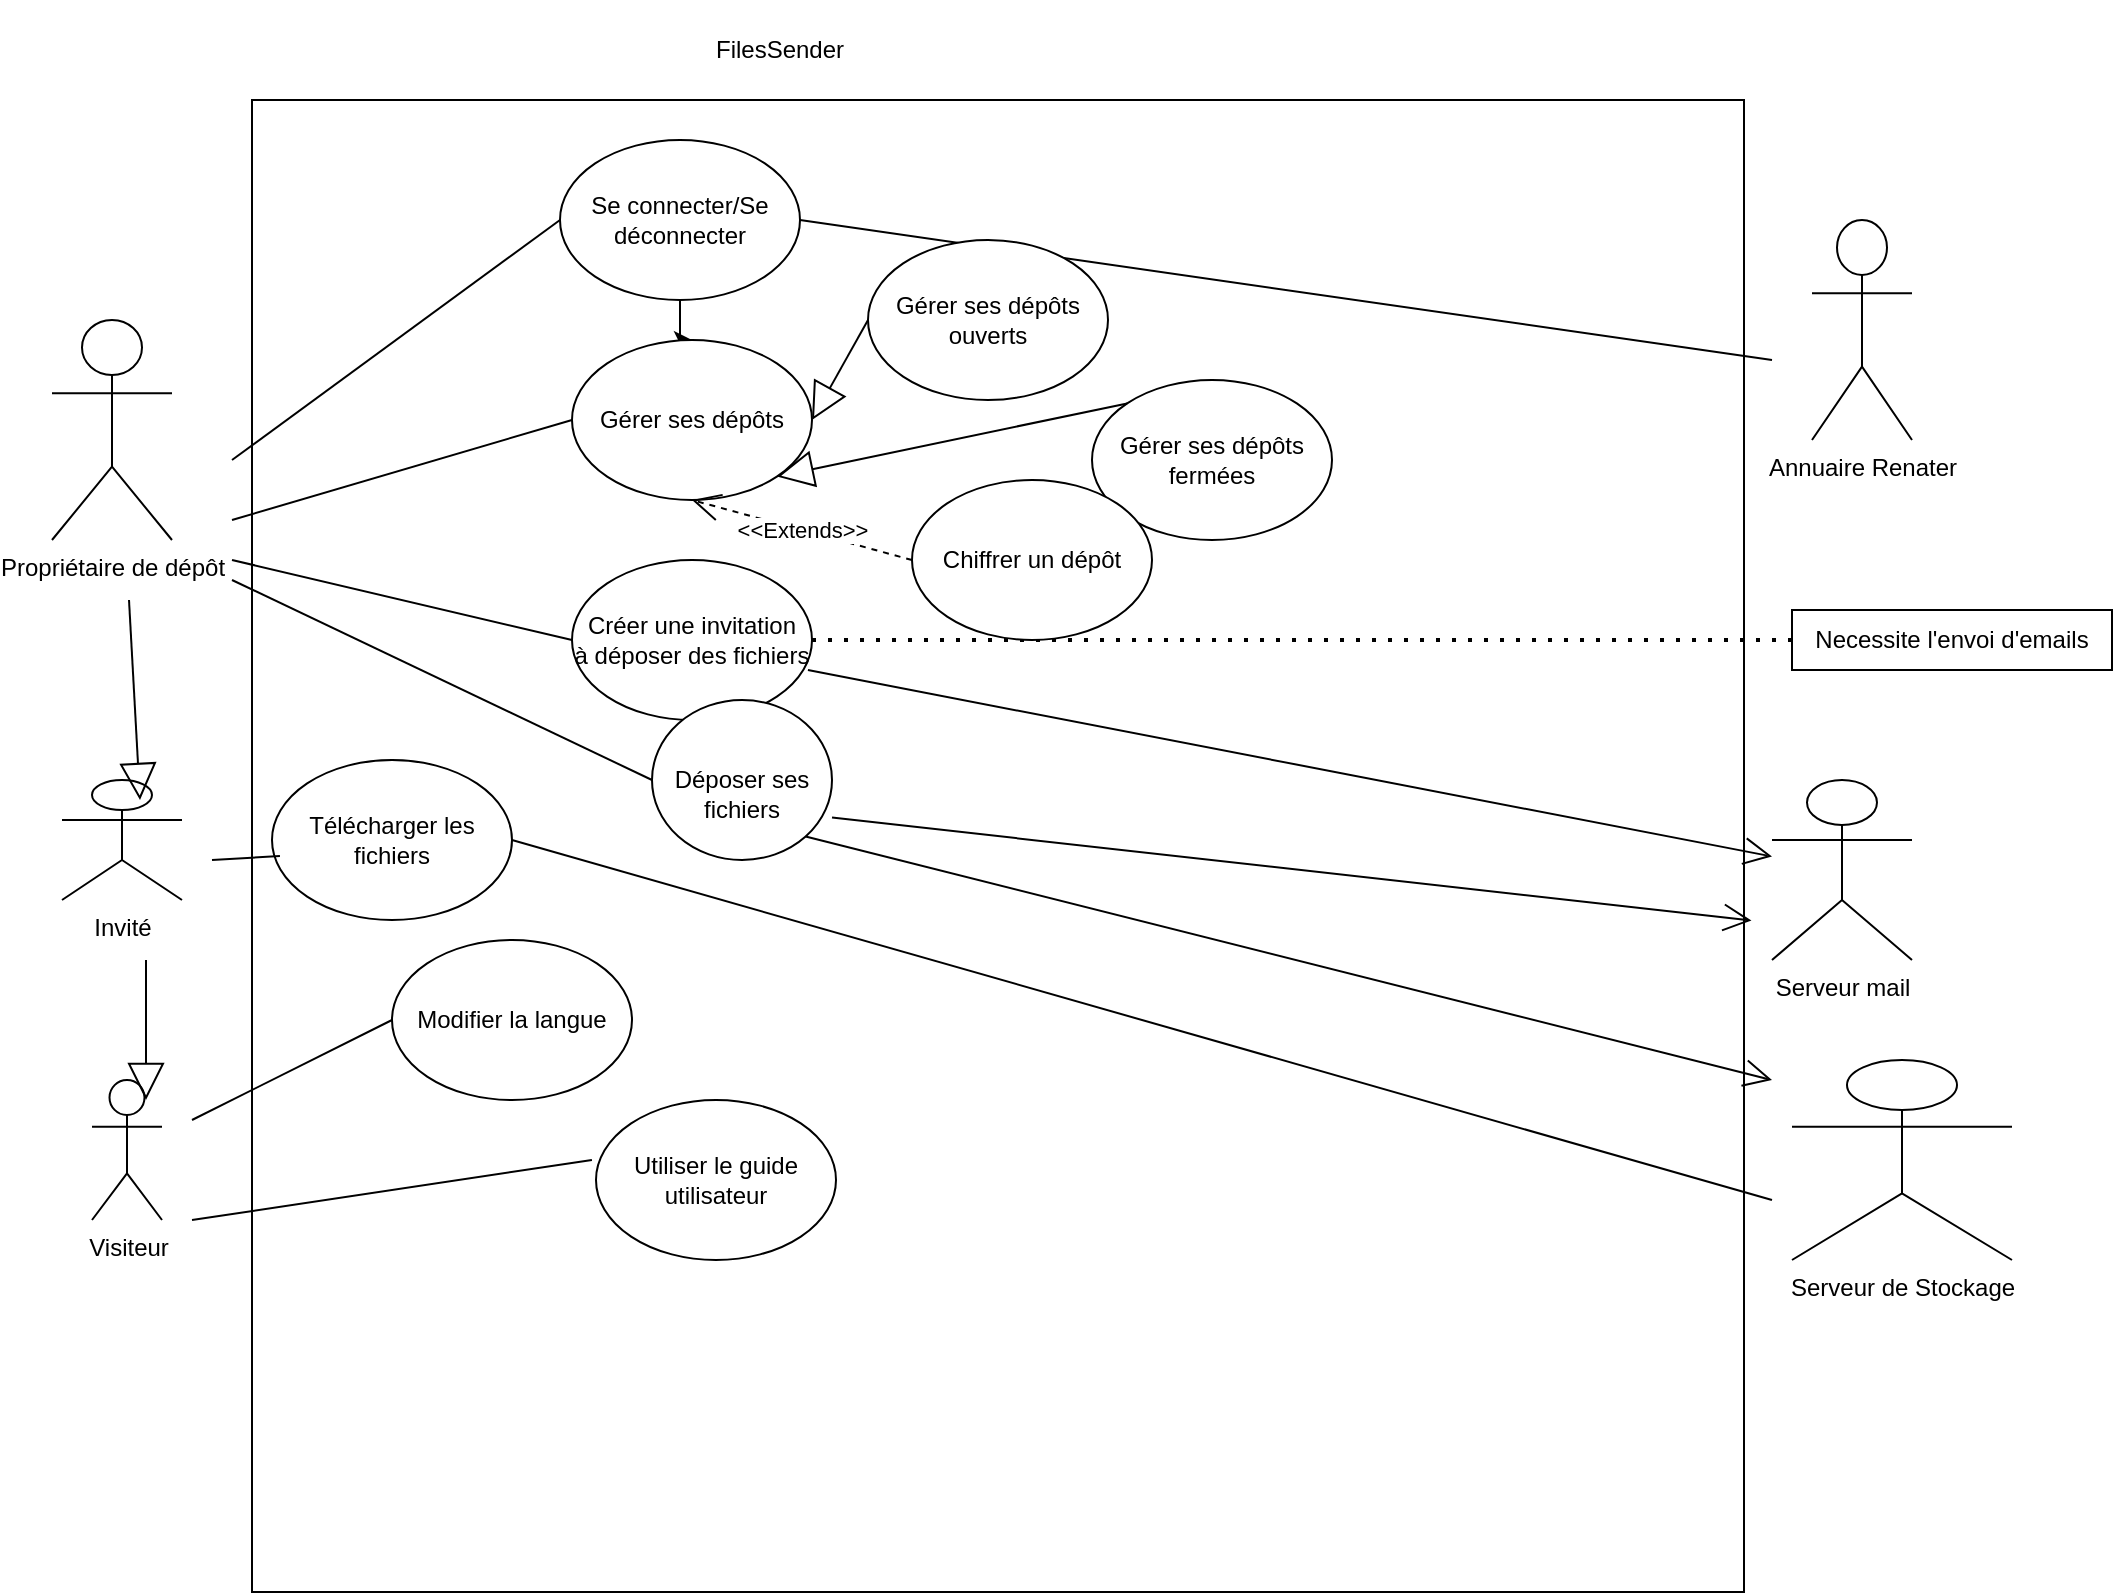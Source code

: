 <mxfile version="24.7.14">
  <diagram name="Page-1" id="_OUiAtpkUEGA_JQShNa9">
    <mxGraphModel dx="1434" dy="796" grid="1" gridSize="10" guides="1" tooltips="1" connect="1" arrows="1" fold="1" page="1" pageScale="1" pageWidth="827" pageHeight="1169" math="0" shadow="0">
      <root>
        <mxCell id="0" />
        <mxCell id="1" parent="0" />
        <mxCell id="WyI29n1xzjbKKyyoh1lB-9" value="" style="whiteSpace=wrap;html=1;aspect=fixed;" parent="1" vertex="1">
          <mxGeometry x="140" y="120" width="746" height="746" as="geometry" />
        </mxCell>
        <mxCell id="UVBDfQGK_jE2caAGnJ7W-25" value="" style="edgeStyle=orthogonalEdgeStyle;rounded=0;orthogonalLoop=1;jettySize=auto;html=1;" parent="1" source="WyI29n1xzjbKKyyoh1lB-1" target="WyI29n1xzjbKKyyoh1lB-5" edge="1">
          <mxGeometry relative="1" as="geometry" />
        </mxCell>
        <mxCell id="WyI29n1xzjbKKyyoh1lB-1" value="Se connecter/Se déconnecter" style="ellipse;whiteSpace=wrap;html=1;" parent="1" vertex="1">
          <mxGeometry x="294" y="140" width="120" height="80" as="geometry" />
        </mxCell>
        <mxCell id="WyI29n1xzjbKKyyoh1lB-2" value="Propriétaire de dépôt " style="shape=umlActor;verticalLabelPosition=bottom;verticalAlign=top;html=1;outlineConnect=0;" parent="1" vertex="1">
          <mxGeometry x="40" y="230" width="60" height="110" as="geometry" />
        </mxCell>
        <mxCell id="WyI29n1xzjbKKyyoh1lB-5" value="Gérer ses dépôts" style="ellipse;whiteSpace=wrap;html=1;" parent="1" vertex="1">
          <mxGeometry x="300" y="240" width="120" height="80" as="geometry" />
        </mxCell>
        <mxCell id="WyI29n1xzjbKKyyoh1lB-7" value="Créer une invitation&lt;br&gt;à déposer des fichiers" style="ellipse;whiteSpace=wrap;html=1;" parent="1" vertex="1">
          <mxGeometry x="300" y="350" width="120" height="80" as="geometry" />
        </mxCell>
        <mxCell id="WyI29n1xzjbKKyyoh1lB-8" value="&lt;br&gt;Déposer ses fichiers " style="ellipse;whiteSpace=wrap;html=1;direction=south;" parent="1" vertex="1">
          <mxGeometry x="340" y="420" width="90" height="80" as="geometry" />
        </mxCell>
        <mxCell id="WyI29n1xzjbKKyyoh1lB-10" value="" style="endArrow=none;html=1;rounded=0;entryX=0;entryY=0.5;entryDx=0;entryDy=0;" parent="1" target="WyI29n1xzjbKKyyoh1lB-1" edge="1">
          <mxGeometry width="50" height="50" relative="1" as="geometry">
            <mxPoint x="130" y="300" as="sourcePoint" />
            <mxPoint x="440" y="430" as="targetPoint" />
          </mxGeometry>
        </mxCell>
        <mxCell id="WyI29n1xzjbKKyyoh1lB-11" value="" style="endArrow=none;html=1;rounded=0;exitX=0.5;exitY=1;exitDx=0;exitDy=0;" parent="1" source="WyI29n1xzjbKKyyoh1lB-8" edge="1">
          <mxGeometry width="50" height="50" relative="1" as="geometry">
            <mxPoint x="390" y="480" as="sourcePoint" />
            <mxPoint x="130" y="360" as="targetPoint" />
          </mxGeometry>
        </mxCell>
        <mxCell id="WyI29n1xzjbKKyyoh1lB-12" value="" style="endArrow=none;html=1;rounded=0;entryX=0;entryY=0.5;entryDx=0;entryDy=0;" parent="1" target="WyI29n1xzjbKKyyoh1lB-7" edge="1">
          <mxGeometry width="50" height="50" relative="1" as="geometry">
            <mxPoint x="130" y="350" as="sourcePoint" />
            <mxPoint x="440" y="430" as="targetPoint" />
          </mxGeometry>
        </mxCell>
        <mxCell id="WyI29n1xzjbKKyyoh1lB-13" value="" style="endArrow=none;html=1;rounded=0;entryX=0;entryY=0.5;entryDx=0;entryDy=0;" parent="1" target="WyI29n1xzjbKKyyoh1lB-5" edge="1">
          <mxGeometry width="50" height="50" relative="1" as="geometry">
            <mxPoint x="130" y="330" as="sourcePoint" />
            <mxPoint x="280" y="280" as="targetPoint" />
          </mxGeometry>
        </mxCell>
        <mxCell id="WyI29n1xzjbKKyyoh1lB-14" value="Annuaire Renater" style="shape=umlActor;verticalLabelPosition=bottom;verticalAlign=top;html=1;outlineConnect=0;" parent="1" vertex="1">
          <mxGeometry x="920" y="180" width="50" height="110" as="geometry" />
        </mxCell>
        <mxCell id="WyI29n1xzjbKKyyoh1lB-15" value="Serveur mail" style="shape=umlActor;verticalLabelPosition=bottom;verticalAlign=top;html=1;outlineConnect=0;" parent="1" vertex="1">
          <mxGeometry x="900" y="460" width="70" height="90" as="geometry" />
        </mxCell>
        <mxCell id="WyI29n1xzjbKKyyoh1lB-16" value="Necessite l&#39;envoi d&#39;emails" style="rounded=0;whiteSpace=wrap;html=1;" parent="1" vertex="1">
          <mxGeometry x="910" y="375" width="160" height="30" as="geometry" />
        </mxCell>
        <mxCell id="WyI29n1xzjbKKyyoh1lB-21" value="" style="endArrow=none;html=1;rounded=0;entryX=1;entryY=0.5;entryDx=0;entryDy=0;" parent="1" target="WyI29n1xzjbKKyyoh1lB-1" edge="1">
          <mxGeometry width="50" height="50" relative="1" as="geometry">
            <mxPoint x="900" y="250" as="sourcePoint" />
            <mxPoint x="440" y="430" as="targetPoint" />
          </mxGeometry>
        </mxCell>
        <mxCell id="WyI29n1xzjbKKyyoh1lB-24" value="" style="endArrow=open;endFill=1;endSize=12;html=1;rounded=0;exitX=0.5;exitY=0;exitDx=0;exitDy=0;entryX=1.005;entryY=0.55;entryDx=0;entryDy=0;entryPerimeter=0;" parent="1" edge="1" target="WyI29n1xzjbKKyyoh1lB-9">
          <mxGeometry width="160" relative="1" as="geometry">
            <mxPoint x="430" y="478.75" as="sourcePoint" />
            <mxPoint x="710" y="501.25" as="targetPoint" />
          </mxGeometry>
        </mxCell>
        <mxCell id="WyI29n1xzjbKKyyoh1lB-25" value="FilesSender" style="text;html=1;align=center;verticalAlign=middle;whiteSpace=wrap;rounded=0;" parent="1" vertex="1">
          <mxGeometry x="360" y="70" width="88" height="50" as="geometry" />
        </mxCell>
        <mxCell id="UVBDfQGK_jE2caAGnJ7W-1" value="" style="endArrow=none;dashed=1;html=1;dashPattern=1 3;strokeWidth=2;rounded=0;entryX=1;entryY=0.5;entryDx=0;entryDy=0;exitX=0;exitY=0.5;exitDx=0;exitDy=0;" parent="1" source="WyI29n1xzjbKKyyoh1lB-16" target="WyI29n1xzjbKKyyoh1lB-7" edge="1">
          <mxGeometry width="50" height="50" relative="1" as="geometry">
            <mxPoint x="390" y="470" as="sourcePoint" />
            <mxPoint x="440" y="420" as="targetPoint" />
          </mxGeometry>
        </mxCell>
        <mxCell id="UVBDfQGK_jE2caAGnJ7W-2" value="Serveur de Stockage" style="shape=umlActor;verticalLabelPosition=bottom;verticalAlign=top;html=1;outlineConnect=0;" parent="1" vertex="1">
          <mxGeometry x="910" y="600" width="110" height="100" as="geometry" />
        </mxCell>
        <mxCell id="UVBDfQGK_jE2caAGnJ7W-4" value="Visiteur" style="shape=umlActor;verticalLabelPosition=bottom;verticalAlign=top;html=1;outlineConnect=0;" parent="1" vertex="1">
          <mxGeometry x="60" y="610" width="35" height="70" as="geometry" />
        </mxCell>
        <mxCell id="UVBDfQGK_jE2caAGnJ7W-5" value="Modifier la langue" style="ellipse;whiteSpace=wrap;html=1;" parent="1" vertex="1">
          <mxGeometry x="210" y="540" width="120" height="80" as="geometry" />
        </mxCell>
        <mxCell id="UVBDfQGK_jE2caAGnJ7W-6" value="" style="endArrow=none;html=1;rounded=0;entryX=0;entryY=0.5;entryDx=0;entryDy=0;" parent="1" target="UVBDfQGK_jE2caAGnJ7W-5" edge="1">
          <mxGeometry width="50" height="50" relative="1" as="geometry">
            <mxPoint x="110" y="630" as="sourcePoint" />
            <mxPoint x="440" y="420" as="targetPoint" />
          </mxGeometry>
        </mxCell>
        <mxCell id="UVBDfQGK_jE2caAGnJ7W-7" value="Utiliser le guide utilisateur" style="ellipse;whiteSpace=wrap;html=1;" parent="1" vertex="1">
          <mxGeometry x="312" y="620" width="120" height="80" as="geometry" />
        </mxCell>
        <mxCell id="UVBDfQGK_jE2caAGnJ7W-8" value="" style="endArrow=none;html=1;rounded=0;entryX=-0.017;entryY=0.375;entryDx=0;entryDy=0;entryPerimeter=0;" parent="1" target="UVBDfQGK_jE2caAGnJ7W-7" edge="1">
          <mxGeometry width="50" height="50" relative="1" as="geometry">
            <mxPoint x="110" y="680" as="sourcePoint" />
            <mxPoint x="440" y="420" as="targetPoint" />
          </mxGeometry>
        </mxCell>
        <mxCell id="UVBDfQGK_jE2caAGnJ7W-9" value="" style="endArrow=open;endFill=1;endSize=12;html=1;rounded=0;exitX=1;exitY=0;exitDx=0;exitDy=0;" parent="1" edge="1" source="WyI29n1xzjbKKyyoh1lB-8">
          <mxGeometry width="160" relative="1" as="geometry">
            <mxPoint x="420" y="500" as="sourcePoint" />
            <mxPoint x="900" y="610" as="targetPoint" />
          </mxGeometry>
        </mxCell>
        <mxCell id="UVBDfQGK_jE2caAGnJ7W-10" value="Gérer ses dépôts ouverts" style="ellipse;whiteSpace=wrap;html=1;" parent="1" vertex="1">
          <mxGeometry x="448" y="190" width="120" height="80" as="geometry" />
        </mxCell>
        <mxCell id="UVBDfQGK_jE2caAGnJ7W-11" value="Gérer ses dépôts fermées" style="ellipse;whiteSpace=wrap;html=1;" parent="1" vertex="1">
          <mxGeometry x="560" y="260" width="120" height="80" as="geometry" />
        </mxCell>
        <mxCell id="UVBDfQGK_jE2caAGnJ7W-17" value="Invité" style="shape=umlActor;verticalLabelPosition=bottom;verticalAlign=top;html=1;outlineConnect=0;" parent="1" vertex="1">
          <mxGeometry x="45" y="460" width="60" height="60" as="geometry" />
        </mxCell>
        <mxCell id="UVBDfQGK_jE2caAGnJ7W-18" value="" style="endArrow=open;endFill=1;endSize=12;html=1;rounded=0;exitX=0.983;exitY=0.688;exitDx=0;exitDy=0;exitPerimeter=0;" parent="1" source="WyI29n1xzjbKKyyoh1lB-7" edge="1" target="WyI29n1xzjbKKyyoh1lB-15">
          <mxGeometry width="160" relative="1" as="geometry">
            <mxPoint x="574" y="453.548" as="sourcePoint" />
            <mxPoint x="730" y="490" as="targetPoint" />
            <Array as="points" />
          </mxGeometry>
        </mxCell>
        <mxCell id="UVBDfQGK_jE2caAGnJ7W-19" value="Télécharger les fichiers" style="ellipse;whiteSpace=wrap;html=1;" parent="1" vertex="1">
          <mxGeometry x="150" y="450" width="120" height="80" as="geometry" />
        </mxCell>
        <mxCell id="UVBDfQGK_jE2caAGnJ7W-20" value="" style="endArrow=none;html=1;rounded=0;entryX=0.033;entryY=0.6;entryDx=0;entryDy=0;entryPerimeter=0;" parent="1" target="UVBDfQGK_jE2caAGnJ7W-19" edge="1">
          <mxGeometry width="50" height="50" relative="1" as="geometry">
            <mxPoint x="120" y="500" as="sourcePoint" />
            <mxPoint x="440" y="420" as="targetPoint" />
          </mxGeometry>
        </mxCell>
        <mxCell id="UVBDfQGK_jE2caAGnJ7W-21" value="" style="endArrow=none;html=1;rounded=0;exitX=1;exitY=0.5;exitDx=0;exitDy=0;" parent="1" source="UVBDfQGK_jE2caAGnJ7W-19" edge="1">
          <mxGeometry width="50" height="50" relative="1" as="geometry">
            <mxPoint x="390" y="470" as="sourcePoint" />
            <mxPoint x="900" y="670" as="targetPoint" />
          </mxGeometry>
        </mxCell>
        <mxCell id="UVBDfQGK_jE2caAGnJ7W-23" value="" style="endArrow=block;endSize=16;endFill=0;html=1;rounded=0;exitX=0;exitY=0.5;exitDx=0;exitDy=0;entryX=1;entryY=0.5;entryDx=0;entryDy=0;" parent="1" source="UVBDfQGK_jE2caAGnJ7W-10" target="WyI29n1xzjbKKyyoh1lB-5" edge="1">
          <mxGeometry width="160" relative="1" as="geometry">
            <mxPoint x="420" y="260" as="sourcePoint" />
            <mxPoint x="420" y="330" as="targetPoint" />
            <Array as="points" />
          </mxGeometry>
        </mxCell>
        <mxCell id="UVBDfQGK_jE2caAGnJ7W-24" value="" style="endArrow=block;endSize=16;endFill=0;html=1;rounded=0;" parent="1" edge="1">
          <mxGeometry width="160" relative="1" as="geometry">
            <mxPoint x="78.5" y="370" as="sourcePoint" />
            <mxPoint x="84" y="470" as="targetPoint" />
          </mxGeometry>
        </mxCell>
        <mxCell id="UVBDfQGK_jE2caAGnJ7W-29" value="" style="endArrow=block;endSize=16;endFill=0;html=1;rounded=0;" parent="1" edge="1">
          <mxGeometry width="160" relative="1" as="geometry">
            <mxPoint x="87" y="550" as="sourcePoint" />
            <mxPoint x="87" y="620" as="targetPoint" />
            <Array as="points" />
          </mxGeometry>
        </mxCell>
        <mxCell id="UVBDfQGK_jE2caAGnJ7W-30" value="" style="endArrow=block;endSize=16;endFill=0;html=1;rounded=0;entryX=1;entryY=1;entryDx=0;entryDy=0;exitX=0;exitY=0;exitDx=0;exitDy=0;" parent="1" target="WyI29n1xzjbKKyyoh1lB-5" edge="1" source="UVBDfQGK_jE2caAGnJ7W-11">
          <mxGeometry width="160" relative="1" as="geometry">
            <mxPoint x="469" y="340" as="sourcePoint" />
            <mxPoint x="469" y="410" as="targetPoint" />
            <Array as="points" />
          </mxGeometry>
        </mxCell>
        <mxCell id="cWZ7hzO9Cys6CtAJHGcs-1" value="Chiffrer un dépôt" style="ellipse;whiteSpace=wrap;html=1;" vertex="1" parent="1">
          <mxGeometry x="470" y="310" width="120" height="80" as="geometry" />
        </mxCell>
        <mxCell id="cWZ7hzO9Cys6CtAJHGcs-4" value="&amp;lt;&amp;lt;Extends&amp;gt;&amp;gt;" style="endArrow=open;endSize=12;dashed=1;html=1;rounded=0;exitX=0;exitY=0.5;exitDx=0;exitDy=0;entryX=0.5;entryY=1;entryDx=0;entryDy=0;" edge="1" parent="1" source="cWZ7hzO9Cys6CtAJHGcs-1" target="WyI29n1xzjbKKyyoh1lB-5">
          <mxGeometry width="160" relative="1" as="geometry">
            <mxPoint x="460" y="440" as="sourcePoint" />
            <mxPoint x="620" y="440" as="targetPoint" />
          </mxGeometry>
        </mxCell>
      </root>
    </mxGraphModel>
  </diagram>
</mxfile>
